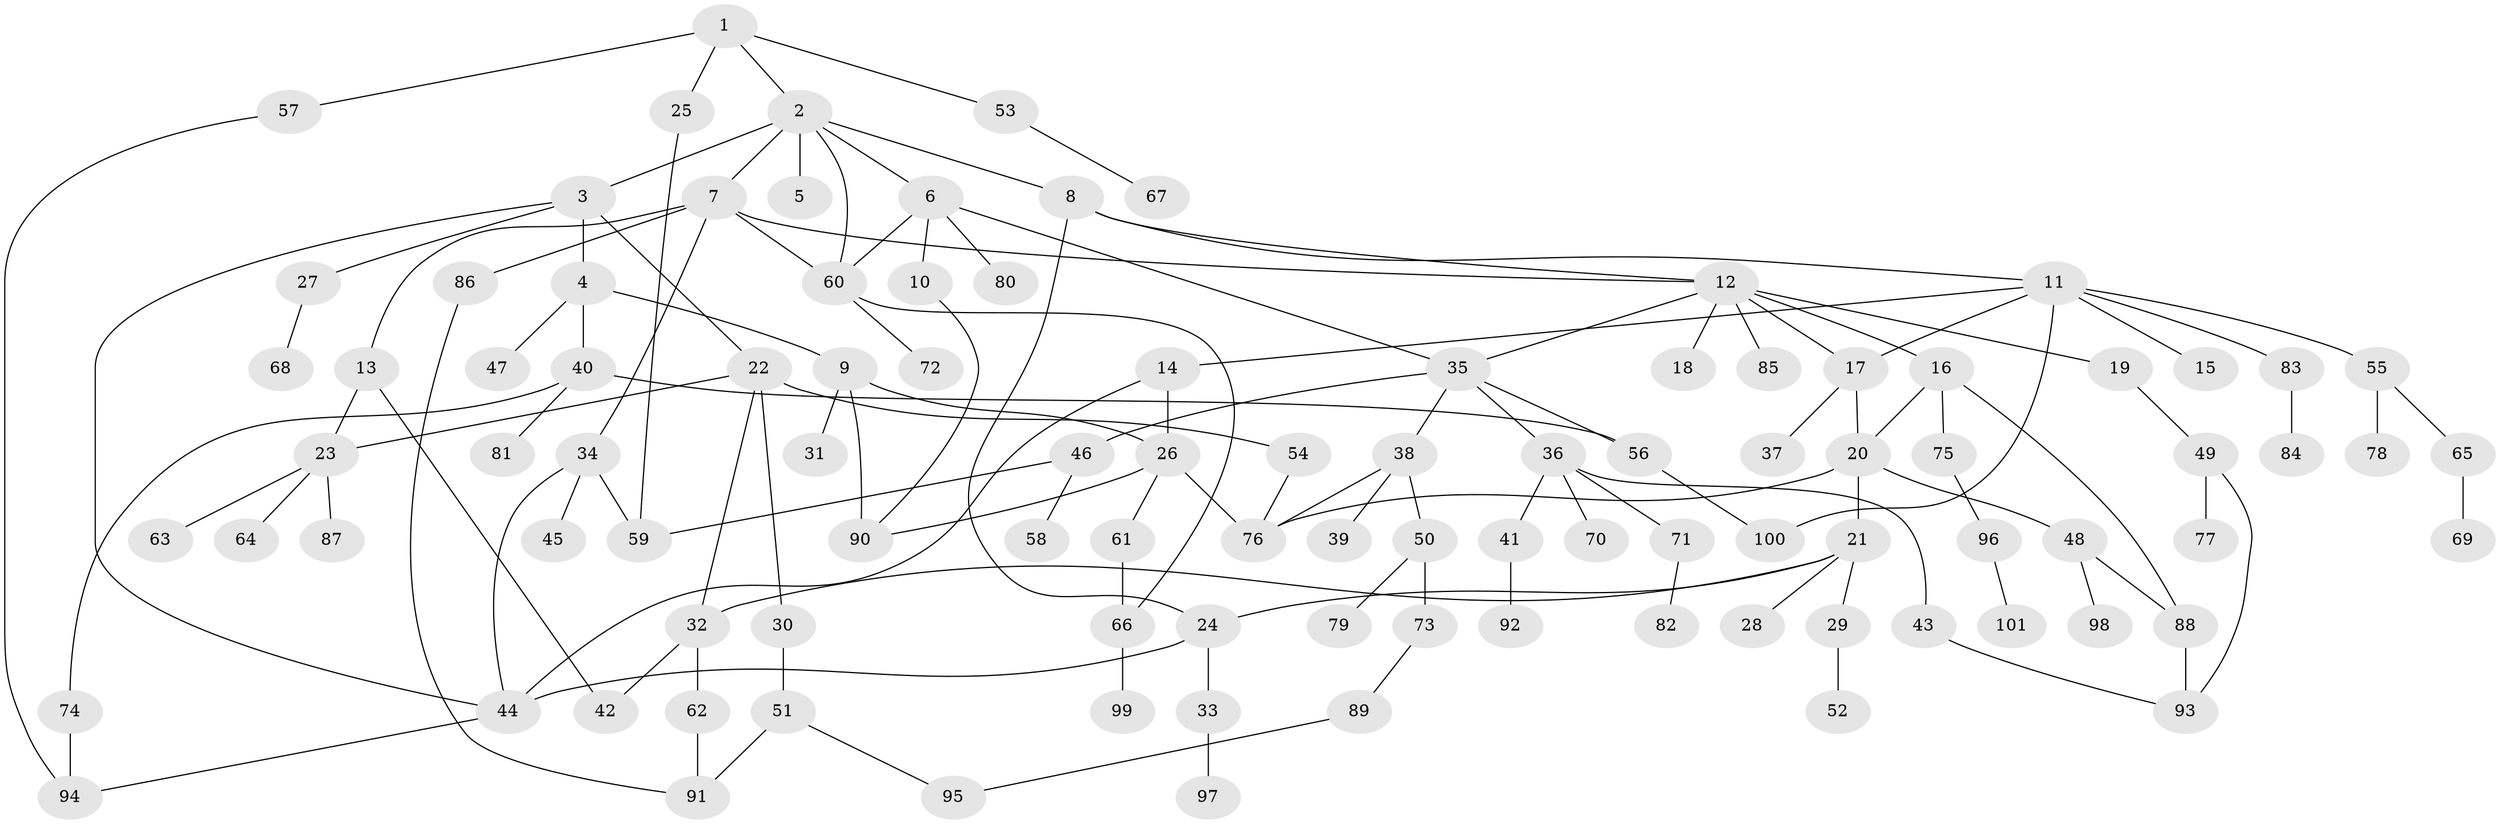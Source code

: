 // coarse degree distribution, {9: 0.03076923076923077, 8: 0.03076923076923077, 3: 0.23076923076923078, 1: 0.3384615384615385, 10: 0.015384615384615385, 7: 0.03076923076923077, 6: 0.03076923076923077, 4: 0.1076923076923077, 2: 0.16923076923076924, 5: 0.015384615384615385}
// Generated by graph-tools (version 1.1) at 2025/41/03/06/25 10:41:28]
// undirected, 101 vertices, 132 edges
graph export_dot {
graph [start="1"]
  node [color=gray90,style=filled];
  1;
  2;
  3;
  4;
  5;
  6;
  7;
  8;
  9;
  10;
  11;
  12;
  13;
  14;
  15;
  16;
  17;
  18;
  19;
  20;
  21;
  22;
  23;
  24;
  25;
  26;
  27;
  28;
  29;
  30;
  31;
  32;
  33;
  34;
  35;
  36;
  37;
  38;
  39;
  40;
  41;
  42;
  43;
  44;
  45;
  46;
  47;
  48;
  49;
  50;
  51;
  52;
  53;
  54;
  55;
  56;
  57;
  58;
  59;
  60;
  61;
  62;
  63;
  64;
  65;
  66;
  67;
  68;
  69;
  70;
  71;
  72;
  73;
  74;
  75;
  76;
  77;
  78;
  79;
  80;
  81;
  82;
  83;
  84;
  85;
  86;
  87;
  88;
  89;
  90;
  91;
  92;
  93;
  94;
  95;
  96;
  97;
  98;
  99;
  100;
  101;
  1 -- 2;
  1 -- 25;
  1 -- 53;
  1 -- 57;
  2 -- 3;
  2 -- 5;
  2 -- 6;
  2 -- 7;
  2 -- 8;
  2 -- 60;
  3 -- 4;
  3 -- 22;
  3 -- 27;
  3 -- 44;
  4 -- 9;
  4 -- 40;
  4 -- 47;
  6 -- 10;
  6 -- 35;
  6 -- 80;
  6 -- 60;
  7 -- 12;
  7 -- 13;
  7 -- 34;
  7 -- 86;
  7 -- 60;
  8 -- 11;
  8 -- 12;
  8 -- 24;
  9 -- 26;
  9 -- 31;
  9 -- 90;
  10 -- 90;
  11 -- 14;
  11 -- 15;
  11 -- 55;
  11 -- 83;
  11 -- 100;
  11 -- 17;
  12 -- 16;
  12 -- 17;
  12 -- 18;
  12 -- 19;
  12 -- 85;
  12 -- 35;
  13 -- 23;
  13 -- 42;
  14 -- 26;
  14 -- 44;
  16 -- 20;
  16 -- 75;
  16 -- 88;
  17 -- 37;
  17 -- 20;
  19 -- 49;
  20 -- 21;
  20 -- 48;
  20 -- 76;
  21 -- 24;
  21 -- 28;
  21 -- 29;
  21 -- 32;
  22 -- 30;
  22 -- 54;
  22 -- 23;
  22 -- 32;
  23 -- 63;
  23 -- 64;
  23 -- 87;
  24 -- 33;
  24 -- 44;
  25 -- 59;
  26 -- 61;
  26 -- 90;
  26 -- 76;
  27 -- 68;
  29 -- 52;
  30 -- 51;
  32 -- 62;
  32 -- 42;
  33 -- 97;
  34 -- 45;
  34 -- 59;
  34 -- 44;
  35 -- 36;
  35 -- 38;
  35 -- 46;
  35 -- 56;
  36 -- 41;
  36 -- 43;
  36 -- 70;
  36 -- 71;
  38 -- 39;
  38 -- 50;
  38 -- 76;
  40 -- 74;
  40 -- 81;
  40 -- 56;
  41 -- 92;
  43 -- 93;
  44 -- 94;
  46 -- 58;
  46 -- 59;
  48 -- 88;
  48 -- 98;
  49 -- 77;
  49 -- 93;
  50 -- 73;
  50 -- 79;
  51 -- 91;
  51 -- 95;
  53 -- 67;
  54 -- 76;
  55 -- 65;
  55 -- 78;
  56 -- 100;
  57 -- 94;
  60 -- 72;
  60 -- 66;
  61 -- 66;
  62 -- 91;
  65 -- 69;
  66 -- 99;
  71 -- 82;
  73 -- 89;
  74 -- 94;
  75 -- 96;
  83 -- 84;
  86 -- 91;
  88 -- 93;
  89 -- 95;
  96 -- 101;
}
